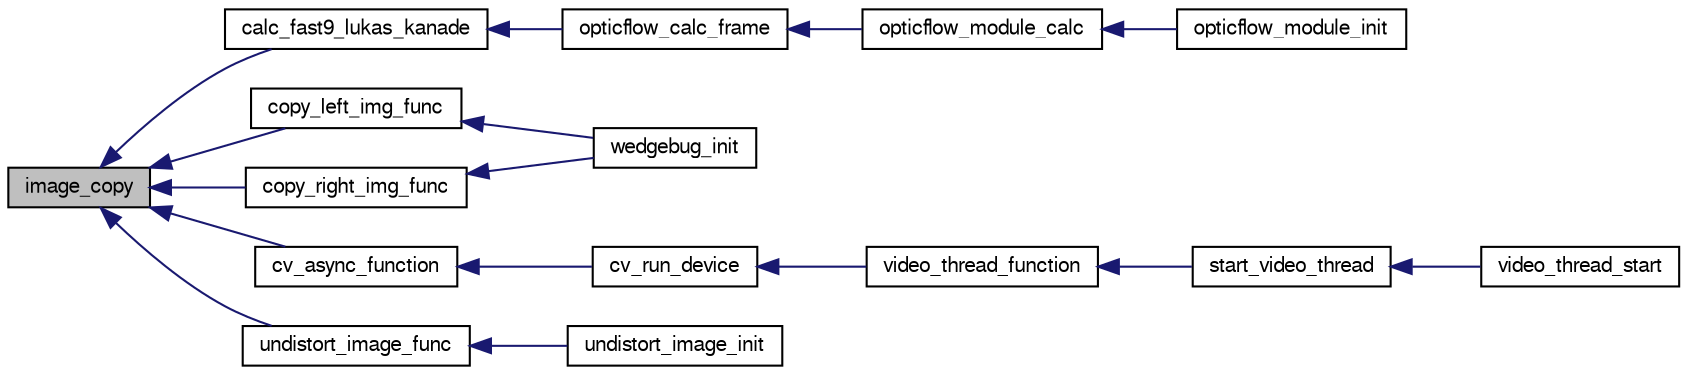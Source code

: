 digraph "image_copy"
{
  edge [fontname="FreeSans",fontsize="10",labelfontname="FreeSans",labelfontsize="10"];
  node [fontname="FreeSans",fontsize="10",shape=record];
  rankdir="LR";
  Node1 [label="image_copy",height=0.2,width=0.4,color="black", fillcolor="grey75", style="filled", fontcolor="black"];
  Node1 -> Node2 [dir="back",color="midnightblue",fontsize="10",style="solid",fontname="FreeSans"];
  Node2 [label="calc_fast9_lukas_kanade",height=0.2,width=0.4,color="black", fillcolor="white", style="filled",URL="$opticflow__calculator_8h.html#a3edff14cc7f95b5202ba6841a12dfed3",tooltip="Run the optical flow with fast9 and lukaskanade on a new image frame. "];
  Node2 -> Node3 [dir="back",color="midnightblue",fontsize="10",style="solid",fontname="FreeSans"];
  Node3 [label="opticflow_calc_frame",height=0.2,width=0.4,color="black", fillcolor="white", style="filled",URL="$opticflow__calculator_8h.html#a89e51af8fe5a0f534193635d181a2086",tooltip="Run the optical flow on a new image frame. "];
  Node3 -> Node4 [dir="back",color="midnightblue",fontsize="10",style="solid",fontname="FreeSans"];
  Node4 [label="opticflow_module_calc",height=0.2,width=0.4,color="black", fillcolor="white", style="filled",URL="$opticflow__module_8c.html#adb417544fc559b45532524416ce59953",tooltip="The main optical flow calculation thread. "];
  Node4 -> Node5 [dir="back",color="midnightblue",fontsize="10",style="solid",fontname="FreeSans"];
  Node5 [label="opticflow_module_init",height=0.2,width=0.4,color="black", fillcolor="white", style="filled",URL="$opticflow__module_8h.html#a6026660ee86fbb1f72bada581386e6d9",tooltip="Initialize the optical flow module for the bottom camera. "];
  Node1 -> Node6 [dir="back",color="midnightblue",fontsize="10",style="solid",fontname="FreeSans"];
  Node6 [label="copy_left_img_func",height=0.2,width=0.4,color="black", fillcolor="white", style="filled",URL="$wedgebug_8c.html#a6741c10e1c5ad2d7eff097ca4e5fa4db"];
  Node6 -> Node7 [dir="back",color="midnightblue",fontsize="10",style="solid",fontname="FreeSans"];
  Node7 [label="wedgebug_init",height=0.2,width=0.4,color="black", fillcolor="white", style="filled",URL="$wedgebug_8h.html#aa5dd4cdf2fa1c2edd243c2e1f6cdf95c"];
  Node1 -> Node8 [dir="back",color="midnightblue",fontsize="10",style="solid",fontname="FreeSans"];
  Node8 [label="copy_right_img_func",height=0.2,width=0.4,color="black", fillcolor="white", style="filled",URL="$wedgebug_8c.html#a639701f8a46e0a944dda8c35f232c6cf"];
  Node8 -> Node7 [dir="back",color="midnightblue",fontsize="10",style="solid",fontname="FreeSans"];
  Node1 -> Node9 [dir="back",color="midnightblue",fontsize="10",style="solid",fontname="FreeSans"];
  Node9 [label="cv_async_function",height=0.2,width=0.4,color="black", fillcolor="white", style="filled",URL="$cv_8c.html#abcef27aac4d31a36682981e347cd6f3a"];
  Node9 -> Node10 [dir="back",color="midnightblue",fontsize="10",style="solid",fontname="FreeSans"];
  Node10 [label="cv_run_device",height=0.2,width=0.4,color="black", fillcolor="white", style="filled",URL="$cv_8h.html#a600c1d8570ebc9340cee21772e84f022"];
  Node10 -> Node11 [dir="back",color="midnightblue",fontsize="10",style="solid",fontname="FreeSans"];
  Node11 [label="video_thread_function",height=0.2,width=0.4,color="black", fillcolor="white", style="filled",URL="$video__thread_8c.html#a99fd8c1413b858abf320b9adb453ed75",tooltip="Handles all the video streaming and saving of the image shots This is a separate thread, so it needs to be thread safe! "];
  Node11 -> Node12 [dir="back",color="midnightblue",fontsize="10",style="solid",fontname="FreeSans"];
  Node12 [label="start_video_thread",height=0.2,width=0.4,color="black", fillcolor="white", style="filled",URL="$video__thread_8c.html#ab813e16de6bb4fcba1ac803cd51e722d"];
  Node12 -> Node13 [dir="back",color="midnightblue",fontsize="10",style="solid",fontname="FreeSans"];
  Node13 [label="video_thread_start",height=0.2,width=0.4,color="black", fillcolor="white", style="filled",URL="$video__thread_8h.html#ae99893bfbc5f28c15432c06aee1e736f",tooltip="Starts the streaming of a all cameras. "];
  Node1 -> Node14 [dir="back",color="midnightblue",fontsize="10",style="solid",fontname="FreeSans"];
  Node14 [label="undistort_image_func",height=0.2,width=0.4,color="black", fillcolor="white", style="filled",URL="$undistort__image_8c.html#a2cd16878ee59ab414a6efac1f717f060"];
  Node14 -> Node15 [dir="back",color="midnightblue",fontsize="10",style="solid",fontname="FreeSans"];
  Node15 [label="undistort_image_init",height=0.2,width=0.4,color="black", fillcolor="white", style="filled",URL="$undistort__image_8h.html#a2fe19ff135bf0c4edca40d4f630b973f"];
}
